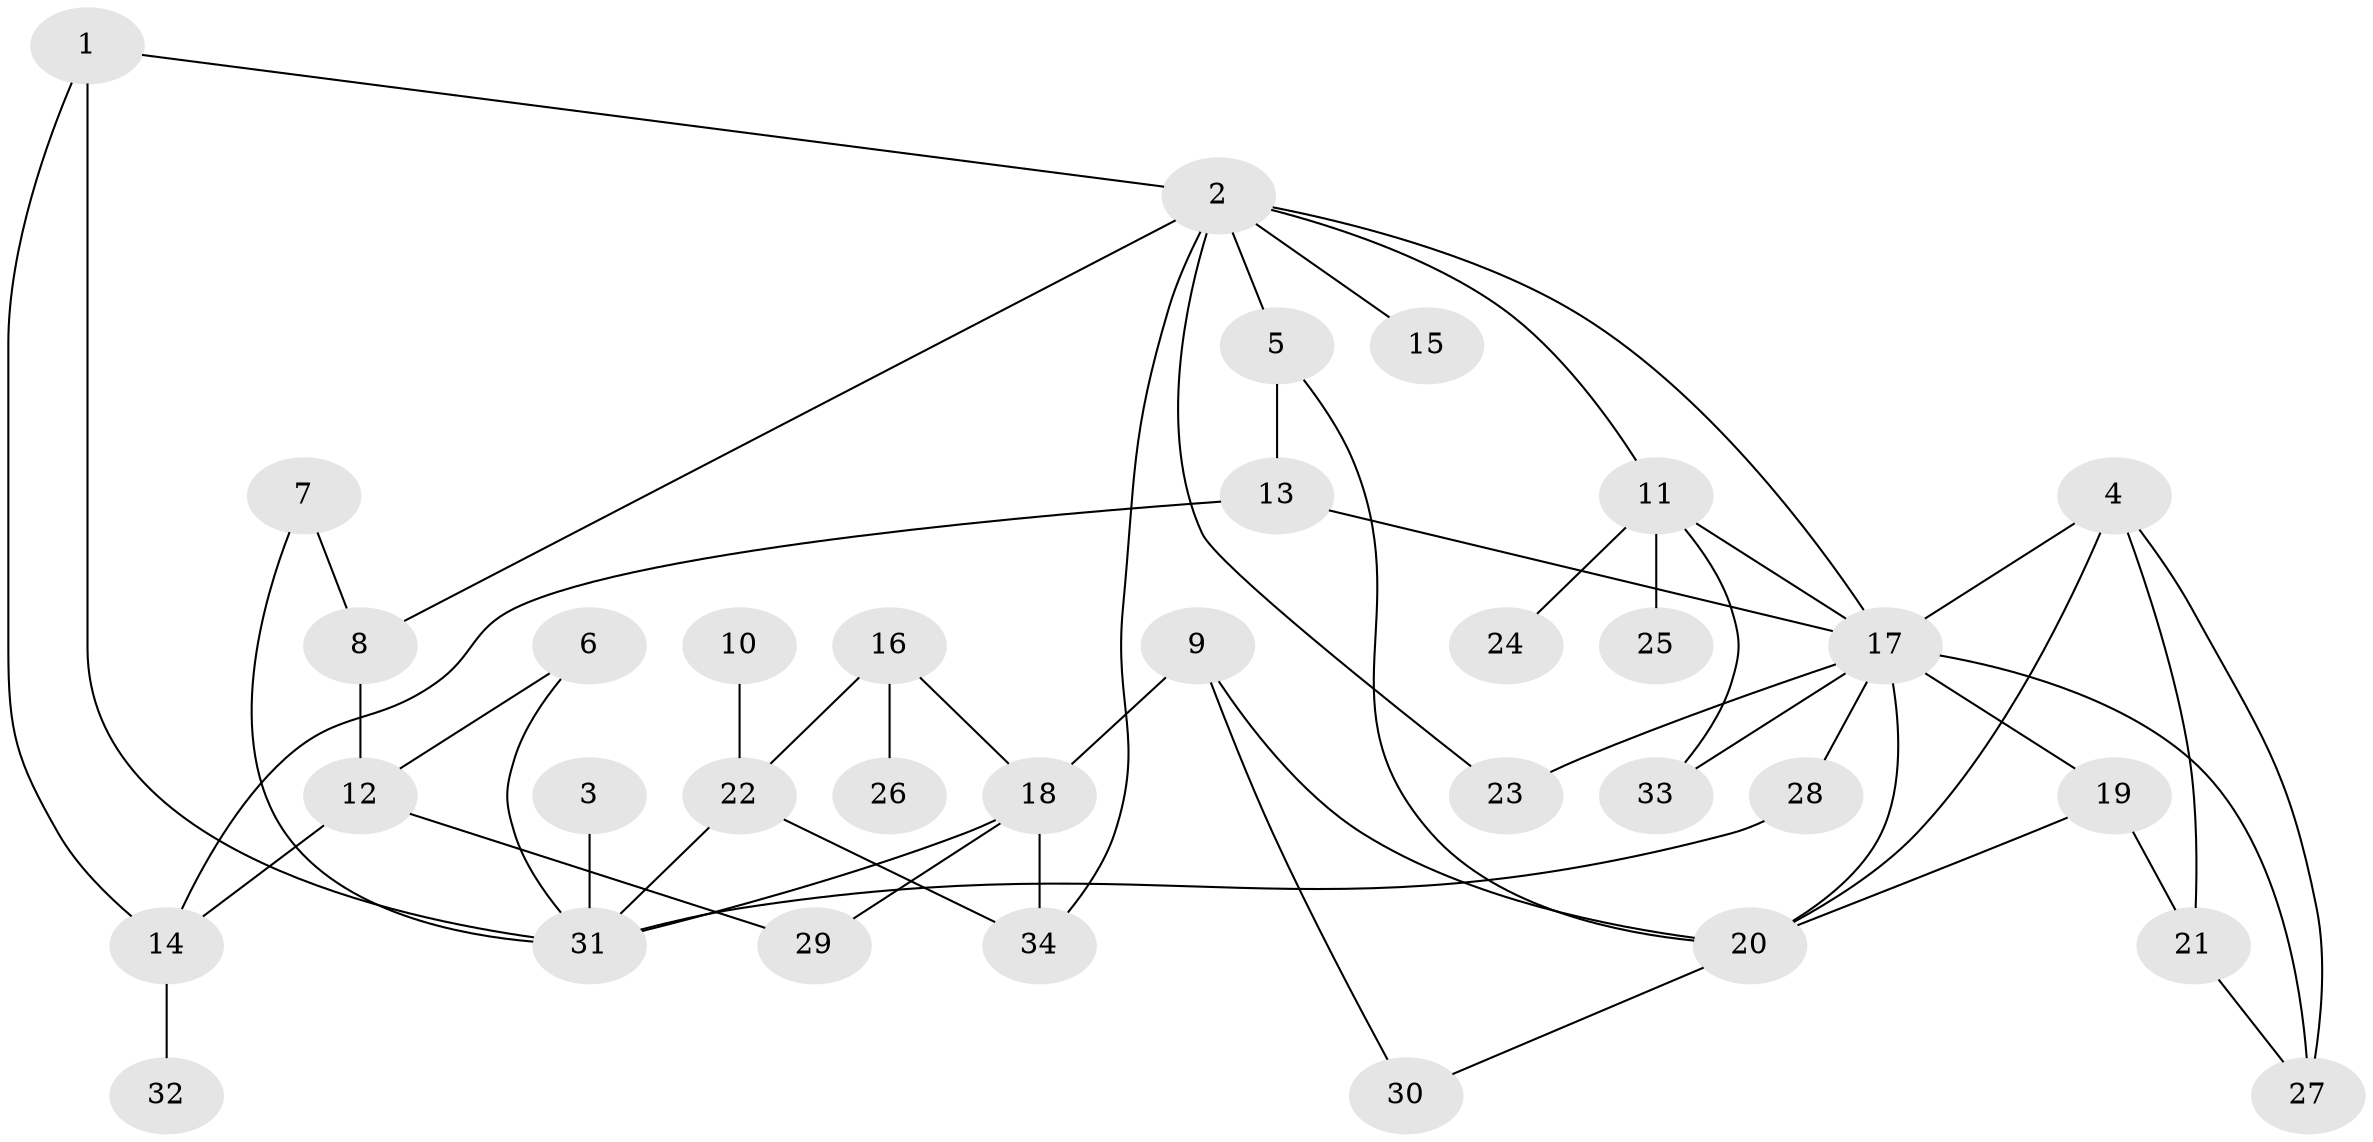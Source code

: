 // original degree distribution, {5: 0.08823529411764706, 3: 0.2647058823529412, 8: 0.014705882352941176, 6: 0.014705882352941176, 1: 0.2647058823529412, 2: 0.25, 4: 0.10294117647058823}
// Generated by graph-tools (version 1.1) at 2025/49/03/09/25 03:49:27]
// undirected, 34 vertices, 54 edges
graph export_dot {
graph [start="1"]
  node [color=gray90,style=filled];
  1;
  2;
  3;
  4;
  5;
  6;
  7;
  8;
  9;
  10;
  11;
  12;
  13;
  14;
  15;
  16;
  17;
  18;
  19;
  20;
  21;
  22;
  23;
  24;
  25;
  26;
  27;
  28;
  29;
  30;
  31;
  32;
  33;
  34;
  1 -- 2 [weight=1.0];
  1 -- 14 [weight=1.0];
  1 -- 31 [weight=1.0];
  2 -- 5 [weight=1.0];
  2 -- 8 [weight=1.0];
  2 -- 11 [weight=1.0];
  2 -- 15 [weight=1.0];
  2 -- 17 [weight=1.0];
  2 -- 23 [weight=1.0];
  2 -- 34 [weight=1.0];
  3 -- 31 [weight=1.0];
  4 -- 17 [weight=1.0];
  4 -- 20 [weight=1.0];
  4 -- 21 [weight=1.0];
  4 -- 27 [weight=1.0];
  5 -- 13 [weight=1.0];
  5 -- 20 [weight=1.0];
  6 -- 12 [weight=1.0];
  6 -- 31 [weight=1.0];
  7 -- 8 [weight=1.0];
  7 -- 31 [weight=1.0];
  8 -- 12 [weight=1.0];
  9 -- 18 [weight=1.0];
  9 -- 20 [weight=1.0];
  9 -- 30 [weight=1.0];
  10 -- 22 [weight=1.0];
  11 -- 17 [weight=1.0];
  11 -- 24 [weight=1.0];
  11 -- 25 [weight=1.0];
  11 -- 33 [weight=1.0];
  12 -- 14 [weight=1.0];
  12 -- 29 [weight=1.0];
  13 -- 14 [weight=1.0];
  13 -- 17 [weight=1.0];
  14 -- 32 [weight=1.0];
  16 -- 18 [weight=1.0];
  16 -- 22 [weight=1.0];
  16 -- 26 [weight=1.0];
  17 -- 19 [weight=1.0];
  17 -- 20 [weight=1.0];
  17 -- 23 [weight=1.0];
  17 -- 27 [weight=1.0];
  17 -- 28 [weight=1.0];
  17 -- 33 [weight=1.0];
  18 -- 29 [weight=1.0];
  18 -- 31 [weight=1.0];
  18 -- 34 [weight=1.0];
  19 -- 20 [weight=1.0];
  19 -- 21 [weight=1.0];
  20 -- 30 [weight=1.0];
  21 -- 27 [weight=1.0];
  22 -- 31 [weight=1.0];
  22 -- 34 [weight=1.0];
  28 -- 31 [weight=1.0];
}
